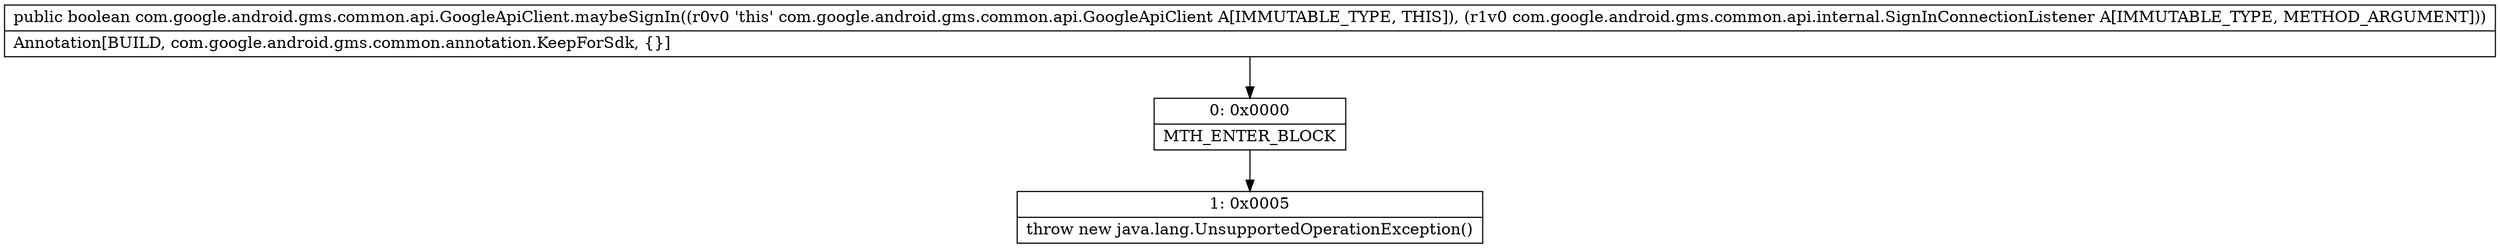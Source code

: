 digraph "CFG forcom.google.android.gms.common.api.GoogleApiClient.maybeSignIn(Lcom\/google\/android\/gms\/common\/api\/internal\/SignInConnectionListener;)Z" {
Node_0 [shape=record,label="{0\:\ 0x0000|MTH_ENTER_BLOCK\l}"];
Node_1 [shape=record,label="{1\:\ 0x0005|throw new java.lang.UnsupportedOperationException()\l}"];
MethodNode[shape=record,label="{public boolean com.google.android.gms.common.api.GoogleApiClient.maybeSignIn((r0v0 'this' com.google.android.gms.common.api.GoogleApiClient A[IMMUTABLE_TYPE, THIS]), (r1v0 com.google.android.gms.common.api.internal.SignInConnectionListener A[IMMUTABLE_TYPE, METHOD_ARGUMENT]))  | Annotation[BUILD, com.google.android.gms.common.annotation.KeepForSdk, \{\}]\l}"];
MethodNode -> Node_0;
Node_0 -> Node_1;
}

